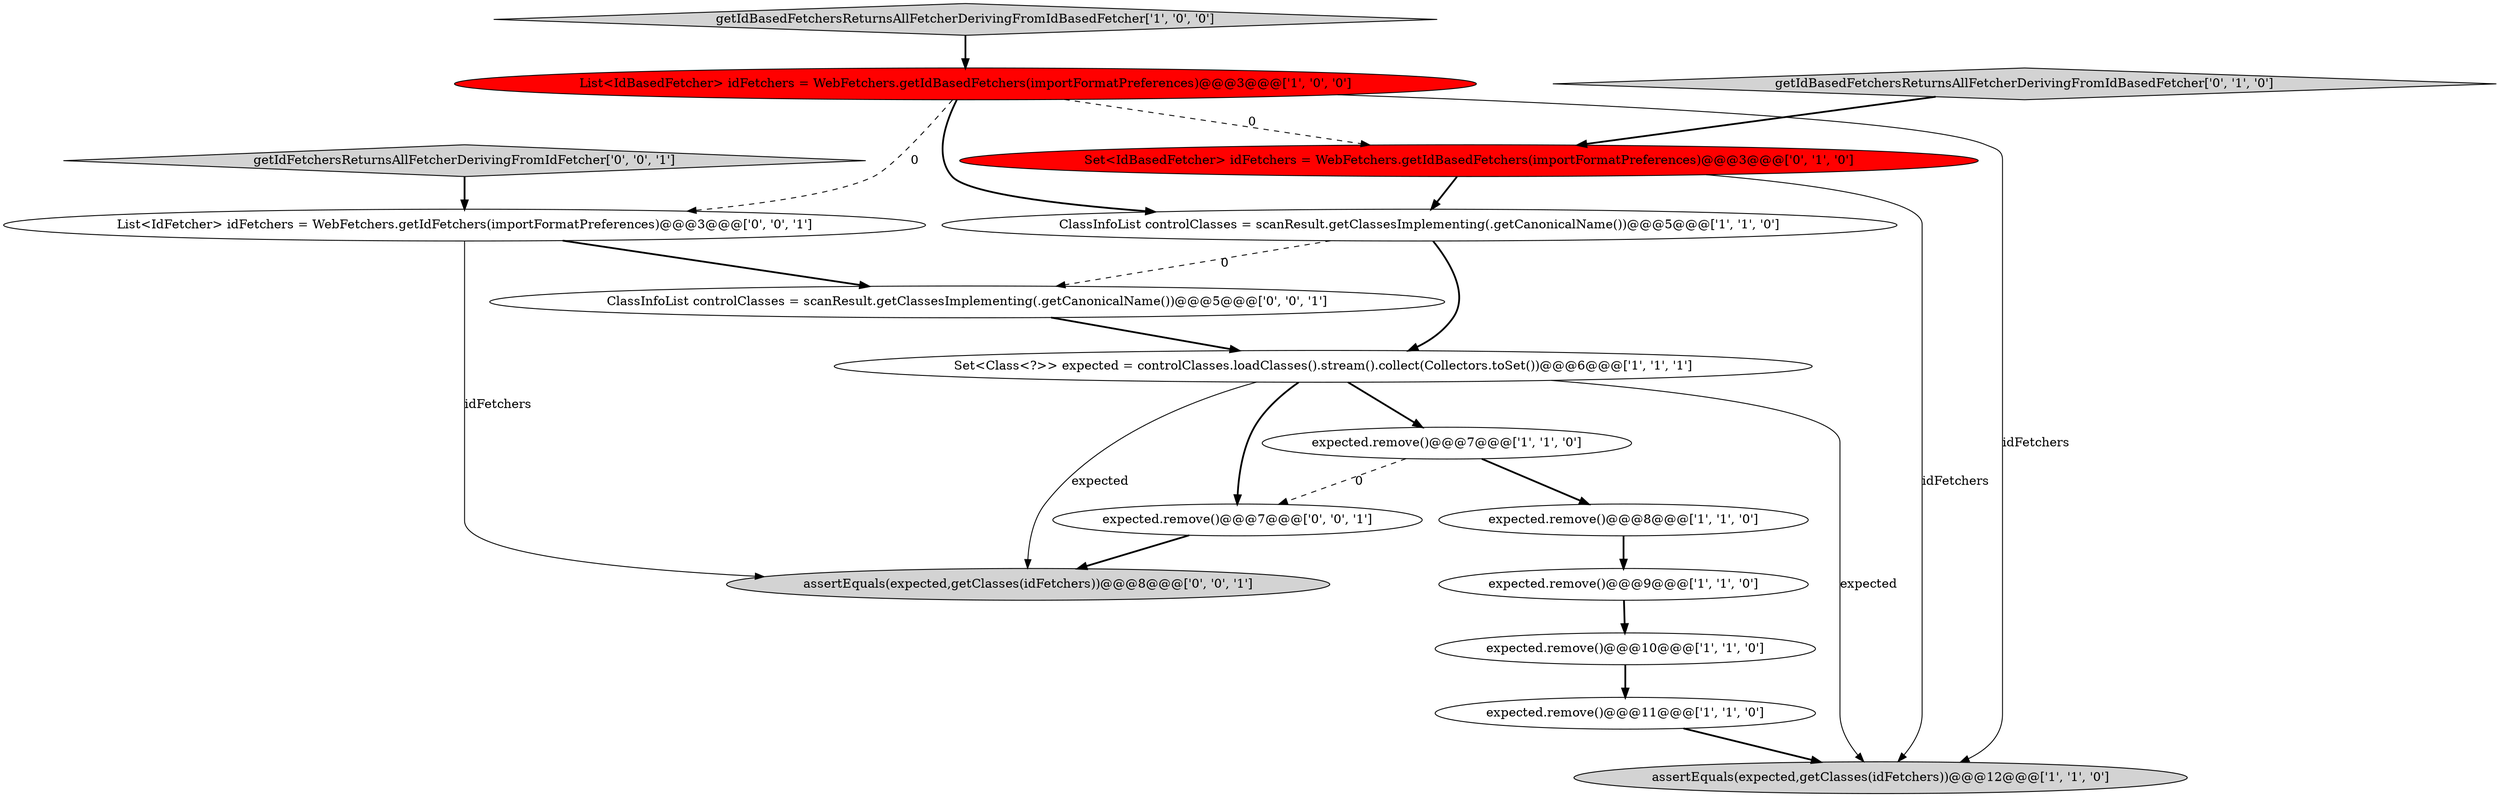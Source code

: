 digraph {
5 [style = filled, label = "expected.remove()@@@11@@@['1', '1', '0']", fillcolor = white, shape = ellipse image = "AAA0AAABBB1BBB"];
12 [style = filled, label = "assertEquals(expected,getClasses(idFetchers))@@@8@@@['0', '0', '1']", fillcolor = lightgray, shape = ellipse image = "AAA0AAABBB3BBB"];
6 [style = filled, label = "assertEquals(expected,getClasses(idFetchers))@@@12@@@['1', '1', '0']", fillcolor = lightgray, shape = ellipse image = "AAA0AAABBB1BBB"];
7 [style = filled, label = "getIdBasedFetchersReturnsAllFetcherDerivingFromIdBasedFetcher['1', '0', '0']", fillcolor = lightgray, shape = diamond image = "AAA0AAABBB1BBB"];
9 [style = filled, label = "expected.remove()@@@10@@@['1', '1', '0']", fillcolor = white, shape = ellipse image = "AAA0AAABBB1BBB"];
11 [style = filled, label = "getIdBasedFetchersReturnsAllFetcherDerivingFromIdBasedFetcher['0', '1', '0']", fillcolor = lightgray, shape = diamond image = "AAA0AAABBB2BBB"];
10 [style = filled, label = "Set<IdBasedFetcher> idFetchers = WebFetchers.getIdBasedFetchers(importFormatPreferences)@@@3@@@['0', '1', '0']", fillcolor = red, shape = ellipse image = "AAA1AAABBB2BBB"];
14 [style = filled, label = "ClassInfoList controlClasses = scanResult.getClassesImplementing(.getCanonicalName())@@@5@@@['0', '0', '1']", fillcolor = white, shape = ellipse image = "AAA0AAABBB3BBB"];
2 [style = filled, label = "List<IdBasedFetcher> idFetchers = WebFetchers.getIdBasedFetchers(importFormatPreferences)@@@3@@@['1', '0', '0']", fillcolor = red, shape = ellipse image = "AAA1AAABBB1BBB"];
16 [style = filled, label = "List<IdFetcher> idFetchers = WebFetchers.getIdFetchers(importFormatPreferences)@@@3@@@['0', '0', '1']", fillcolor = white, shape = ellipse image = "AAA0AAABBB3BBB"];
8 [style = filled, label = "Set<Class<?>> expected = controlClasses.loadClasses().stream().collect(Collectors.toSet())@@@6@@@['1', '1', '1']", fillcolor = white, shape = ellipse image = "AAA0AAABBB1BBB"];
4 [style = filled, label = "ClassInfoList controlClasses = scanResult.getClassesImplementing(.getCanonicalName())@@@5@@@['1', '1', '0']", fillcolor = white, shape = ellipse image = "AAA0AAABBB1BBB"];
1 [style = filled, label = "expected.remove()@@@8@@@['1', '1', '0']", fillcolor = white, shape = ellipse image = "AAA0AAABBB1BBB"];
3 [style = filled, label = "expected.remove()@@@9@@@['1', '1', '0']", fillcolor = white, shape = ellipse image = "AAA0AAABBB1BBB"];
15 [style = filled, label = "getIdFetchersReturnsAllFetcherDerivingFromIdFetcher['0', '0', '1']", fillcolor = lightgray, shape = diamond image = "AAA0AAABBB3BBB"];
0 [style = filled, label = "expected.remove()@@@7@@@['1', '1', '0']", fillcolor = white, shape = ellipse image = "AAA0AAABBB1BBB"];
13 [style = filled, label = "expected.remove()@@@7@@@['0', '0', '1']", fillcolor = white, shape = ellipse image = "AAA0AAABBB3BBB"];
8->12 [style = solid, label="expected"];
2->6 [style = solid, label="idFetchers"];
1->3 [style = bold, label=""];
10->6 [style = solid, label="idFetchers"];
15->16 [style = bold, label=""];
2->4 [style = bold, label=""];
8->6 [style = solid, label="expected"];
2->10 [style = dashed, label="0"];
8->0 [style = bold, label=""];
3->9 [style = bold, label=""];
13->12 [style = bold, label=""];
5->6 [style = bold, label=""];
11->10 [style = bold, label=""];
7->2 [style = bold, label=""];
0->1 [style = bold, label=""];
2->16 [style = dashed, label="0"];
0->13 [style = dashed, label="0"];
10->4 [style = bold, label=""];
9->5 [style = bold, label=""];
4->8 [style = bold, label=""];
16->14 [style = bold, label=""];
4->14 [style = dashed, label="0"];
14->8 [style = bold, label=""];
16->12 [style = solid, label="idFetchers"];
8->13 [style = bold, label=""];
}
